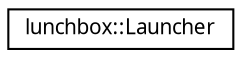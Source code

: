 digraph "Graphical Class Hierarchy"
{
  edge [fontname="Sans",fontsize="10",labelfontname="Sans",labelfontsize="10"];
  node [fontname="Sans",fontsize="10",shape=record];
  rankdir="LR";
  Node1 [label="lunchbox::Launcher",height=0.2,width=0.4,color="black", fillcolor="white", style="filled",URL="$classlunchbox_1_1_launcher.html",tooltip="The launcher executes a command from a separate process. "];
}
